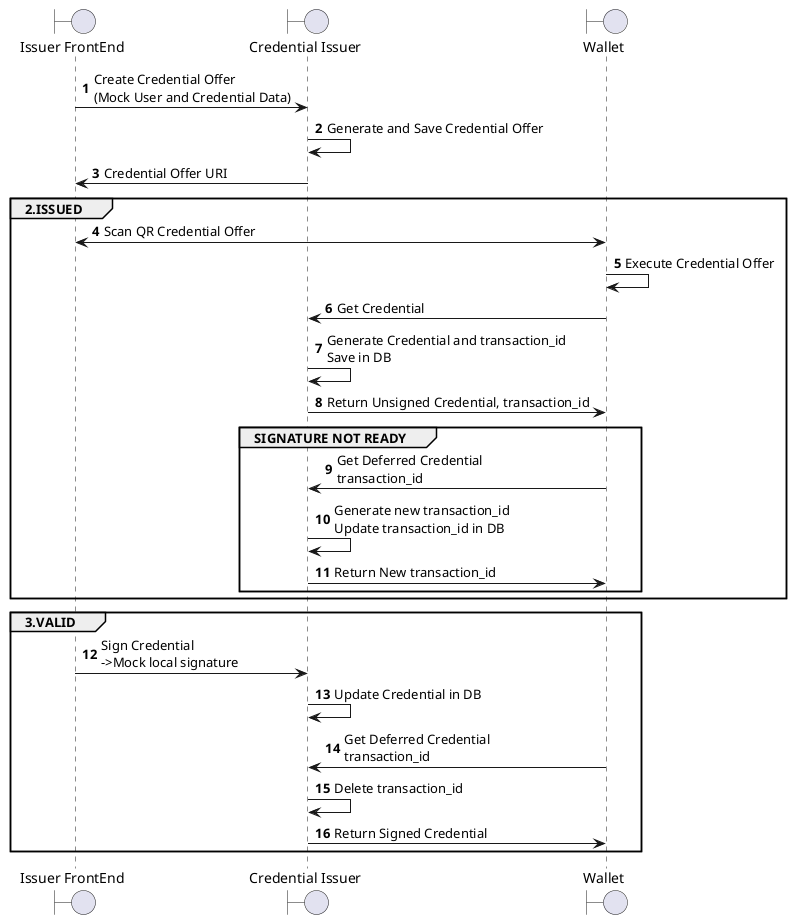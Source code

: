 @startuml

autonumber

boundary "Issuer FrontEnd" as issuerSpa
boundary "Credential Issuer" as issuerVci
boundary "Wallet" as wallet

    issuerSpa -> issuerVci: Create Credential Offer \n(Mock User and Credential Data)
    issuerVci -> issuerVci: Generate and Save Credential Offer
    issuerVci -> issuerSpa: Credential Offer URI
group 2.ISSUED
    wallet <-> issuerSpa: Scan QR Credential Offer
    wallet -> wallet: Execute Credential Offer
    wallet -> issuerVci: Get Credential
    issuerVci -> issuerVci: Generate Credential and transaction_id \nSave in DB
    issuerVci -> wallet: Return Unsigned Credential, transaction_id

group SIGNATURE NOT READY
    wallet -> issuerVci: Get Deferred Credential \ntransaction_id
    issuerVci -> issuerVci: Generate new transaction_id \nUpdate transaction_id in DB
    issuerVci -> wallet: Return New transaction_id

end

end
group 3.VALID
    issuerSpa -> issuerVci: Sign Credential \n->Mock local signature
    issuerVci -> issuerVci: Update Credential in DB

    wallet -> issuerVci: Get Deferred Credential \ntransaction_id
    issuerVci -> issuerVci: Delete transaction_id
    issuerVci -> wallet: Return Signed Credential
end
@enduml